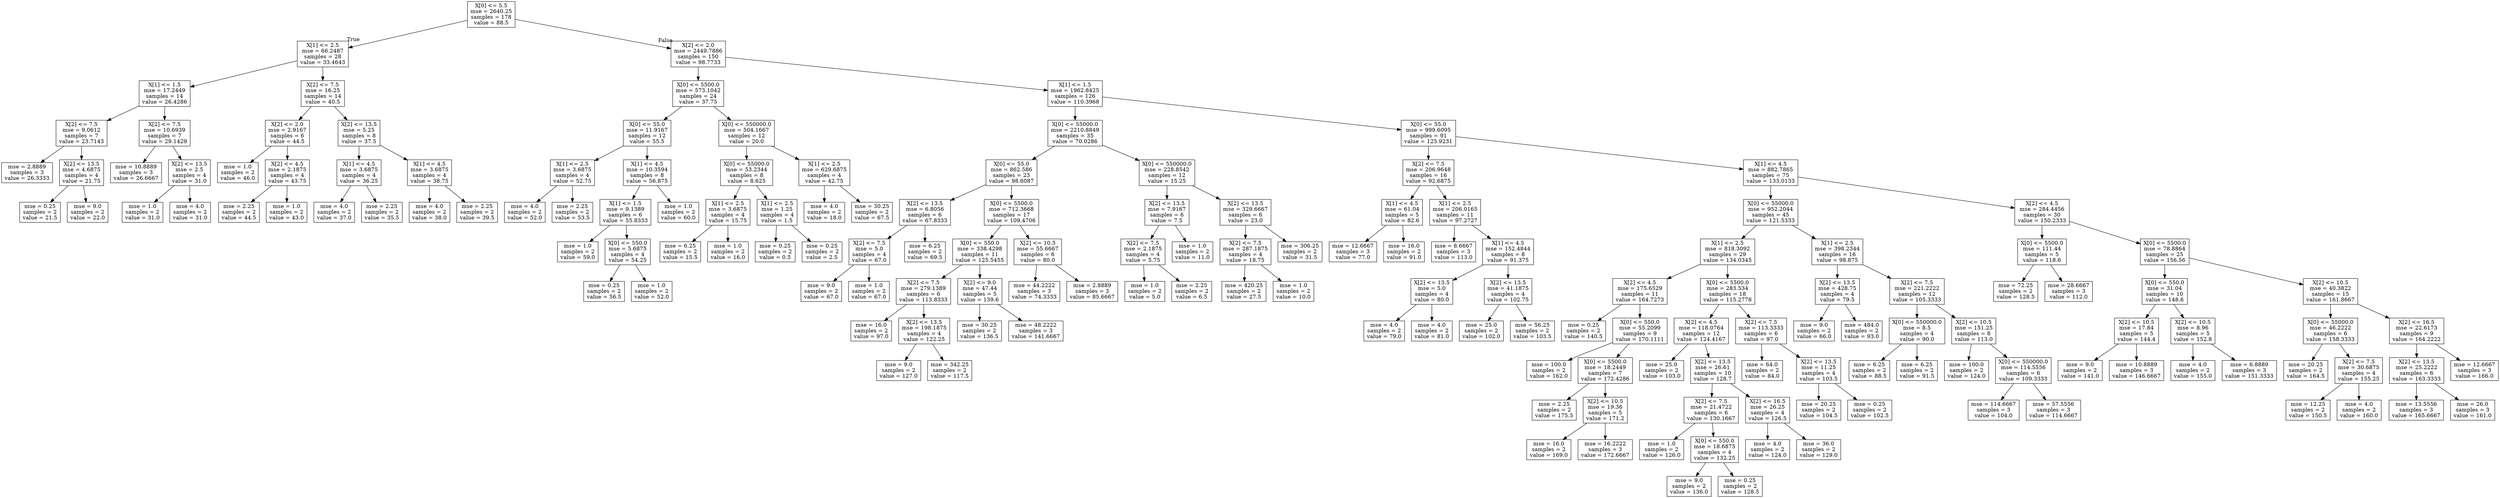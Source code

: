 digraph Tree {
node [shape=box] ;
0 [label="X[0] <= 5.5\nmse = 2640.25\nsamples = 178\nvalue = 88.5"] ;
1 [label="X[1] <= 2.5\nmse = 66.2487\nsamples = 28\nvalue = 33.4643"] ;
0 -> 1 [labeldistance=2.5, labelangle=45, headlabel="True"] ;
2 [label="X[1] <= 1.5\nmse = 17.2449\nsamples = 14\nvalue = 26.4286"] ;
1 -> 2 ;
3 [label="X[2] <= 7.5\nmse = 9.0612\nsamples = 7\nvalue = 23.7143"] ;
2 -> 3 ;
4 [label="mse = 2.8889\nsamples = 3\nvalue = 26.3333"] ;
3 -> 4 ;
5 [label="X[2] <= 13.5\nmse = 4.6875\nsamples = 4\nvalue = 21.75"] ;
3 -> 5 ;
6 [label="mse = 0.25\nsamples = 2\nvalue = 21.5"] ;
5 -> 6 ;
7 [label="mse = 9.0\nsamples = 2\nvalue = 22.0"] ;
5 -> 7 ;
8 [label="X[2] <= 7.5\nmse = 10.6939\nsamples = 7\nvalue = 29.1429"] ;
2 -> 8 ;
9 [label="mse = 10.8889\nsamples = 3\nvalue = 26.6667"] ;
8 -> 9 ;
10 [label="X[2] <= 13.5\nmse = 2.5\nsamples = 4\nvalue = 31.0"] ;
8 -> 10 ;
11 [label="mse = 1.0\nsamples = 2\nvalue = 31.0"] ;
10 -> 11 ;
12 [label="mse = 4.0\nsamples = 2\nvalue = 31.0"] ;
10 -> 12 ;
13 [label="X[2] <= 7.5\nmse = 16.25\nsamples = 14\nvalue = 40.5"] ;
1 -> 13 ;
14 [label="X[2] <= 2.0\nmse = 2.9167\nsamples = 6\nvalue = 44.5"] ;
13 -> 14 ;
15 [label="mse = 1.0\nsamples = 2\nvalue = 46.0"] ;
14 -> 15 ;
16 [label="X[2] <= 4.5\nmse = 2.1875\nsamples = 4\nvalue = 43.75"] ;
14 -> 16 ;
17 [label="mse = 2.25\nsamples = 2\nvalue = 44.5"] ;
16 -> 17 ;
18 [label="mse = 1.0\nsamples = 2\nvalue = 43.0"] ;
16 -> 18 ;
19 [label="X[2] <= 13.5\nmse = 5.25\nsamples = 8\nvalue = 37.5"] ;
13 -> 19 ;
20 [label="X[1] <= 4.5\nmse = 3.6875\nsamples = 4\nvalue = 36.25"] ;
19 -> 20 ;
21 [label="mse = 4.0\nsamples = 2\nvalue = 37.0"] ;
20 -> 21 ;
22 [label="mse = 2.25\nsamples = 2\nvalue = 35.5"] ;
20 -> 22 ;
23 [label="X[1] <= 4.5\nmse = 3.6875\nsamples = 4\nvalue = 38.75"] ;
19 -> 23 ;
24 [label="mse = 4.0\nsamples = 2\nvalue = 38.0"] ;
23 -> 24 ;
25 [label="mse = 2.25\nsamples = 2\nvalue = 39.5"] ;
23 -> 25 ;
26 [label="X[2] <= 2.0\nmse = 2449.7886\nsamples = 150\nvalue = 98.7733"] ;
0 -> 26 [labeldistance=2.5, labelangle=-45, headlabel="False"] ;
27 [label="X[0] <= 5500.0\nmse = 573.1042\nsamples = 24\nvalue = 37.75"] ;
26 -> 27 ;
28 [label="X[0] <= 55.0\nmse = 11.9167\nsamples = 12\nvalue = 55.5"] ;
27 -> 28 ;
29 [label="X[1] <= 2.5\nmse = 3.6875\nsamples = 4\nvalue = 52.75"] ;
28 -> 29 ;
30 [label="mse = 4.0\nsamples = 2\nvalue = 52.0"] ;
29 -> 30 ;
31 [label="mse = 2.25\nsamples = 2\nvalue = 53.5"] ;
29 -> 31 ;
32 [label="X[1] <= 4.5\nmse = 10.3594\nsamples = 8\nvalue = 56.875"] ;
28 -> 32 ;
33 [label="X[1] <= 1.5\nmse = 9.1389\nsamples = 6\nvalue = 55.8333"] ;
32 -> 33 ;
34 [label="mse = 1.0\nsamples = 2\nvalue = 59.0"] ;
33 -> 34 ;
35 [label="X[0] <= 550.0\nmse = 5.6875\nsamples = 4\nvalue = 54.25"] ;
33 -> 35 ;
36 [label="mse = 0.25\nsamples = 2\nvalue = 56.5"] ;
35 -> 36 ;
37 [label="mse = 1.0\nsamples = 2\nvalue = 52.0"] ;
35 -> 37 ;
38 [label="mse = 1.0\nsamples = 2\nvalue = 60.0"] ;
32 -> 38 ;
39 [label="X[0] <= 550000.0\nmse = 504.1667\nsamples = 12\nvalue = 20.0"] ;
27 -> 39 ;
40 [label="X[0] <= 55000.0\nmse = 53.2344\nsamples = 8\nvalue = 8.625"] ;
39 -> 40 ;
41 [label="X[1] <= 2.5\nmse = 3.6875\nsamples = 4\nvalue = 15.75"] ;
40 -> 41 ;
42 [label="mse = 6.25\nsamples = 2\nvalue = 15.5"] ;
41 -> 42 ;
43 [label="mse = 1.0\nsamples = 2\nvalue = 16.0"] ;
41 -> 43 ;
44 [label="X[1] <= 2.5\nmse = 1.25\nsamples = 4\nvalue = 1.5"] ;
40 -> 44 ;
45 [label="mse = 0.25\nsamples = 2\nvalue = 0.5"] ;
44 -> 45 ;
46 [label="mse = 0.25\nsamples = 2\nvalue = 2.5"] ;
44 -> 46 ;
47 [label="X[1] <= 2.5\nmse = 629.6875\nsamples = 4\nvalue = 42.75"] ;
39 -> 47 ;
48 [label="mse = 4.0\nsamples = 2\nvalue = 18.0"] ;
47 -> 48 ;
49 [label="mse = 30.25\nsamples = 2\nvalue = 67.5"] ;
47 -> 49 ;
50 [label="X[1] <= 1.5\nmse = 1962.8425\nsamples = 126\nvalue = 110.3968"] ;
26 -> 50 ;
51 [label="X[0] <= 55000.0\nmse = 2210.8849\nsamples = 35\nvalue = 70.0286"] ;
50 -> 51 ;
52 [label="X[0] <= 55.0\nmse = 862.586\nsamples = 23\nvalue = 98.6087"] ;
51 -> 52 ;
53 [label="X[2] <= 13.5\nmse = 6.8056\nsamples = 6\nvalue = 67.8333"] ;
52 -> 53 ;
54 [label="X[2] <= 7.5\nmse = 5.0\nsamples = 4\nvalue = 67.0"] ;
53 -> 54 ;
55 [label="mse = 9.0\nsamples = 2\nvalue = 67.0"] ;
54 -> 55 ;
56 [label="mse = 1.0\nsamples = 2\nvalue = 67.0"] ;
54 -> 56 ;
57 [label="mse = 6.25\nsamples = 2\nvalue = 69.5"] ;
53 -> 57 ;
58 [label="X[0] <= 5500.0\nmse = 712.3668\nsamples = 17\nvalue = 109.4706"] ;
52 -> 58 ;
59 [label="X[0] <= 550.0\nmse = 338.4298\nsamples = 11\nvalue = 125.5455"] ;
58 -> 59 ;
60 [label="X[2] <= 7.5\nmse = 279.1389\nsamples = 6\nvalue = 113.8333"] ;
59 -> 60 ;
61 [label="mse = 16.0\nsamples = 2\nvalue = 97.0"] ;
60 -> 61 ;
62 [label="X[2] <= 13.5\nmse = 198.1875\nsamples = 4\nvalue = 122.25"] ;
60 -> 62 ;
63 [label="mse = 9.0\nsamples = 2\nvalue = 127.0"] ;
62 -> 63 ;
64 [label="mse = 342.25\nsamples = 2\nvalue = 117.5"] ;
62 -> 64 ;
65 [label="X[2] <= 9.0\nmse = 47.44\nsamples = 5\nvalue = 139.6"] ;
59 -> 65 ;
66 [label="mse = 30.25\nsamples = 2\nvalue = 136.5"] ;
65 -> 66 ;
67 [label="mse = 48.2222\nsamples = 3\nvalue = 141.6667"] ;
65 -> 67 ;
68 [label="X[2] <= 10.5\nmse = 55.6667\nsamples = 6\nvalue = 80.0"] ;
58 -> 68 ;
69 [label="mse = 44.2222\nsamples = 3\nvalue = 74.3333"] ;
68 -> 69 ;
70 [label="mse = 2.8889\nsamples = 3\nvalue = 85.6667"] ;
68 -> 70 ;
71 [label="X[0] <= 550000.0\nmse = 228.8542\nsamples = 12\nvalue = 15.25"] ;
51 -> 71 ;
72 [label="X[2] <= 13.5\nmse = 7.9167\nsamples = 6\nvalue = 7.5"] ;
71 -> 72 ;
73 [label="X[2] <= 7.5\nmse = 2.1875\nsamples = 4\nvalue = 5.75"] ;
72 -> 73 ;
74 [label="mse = 1.0\nsamples = 2\nvalue = 5.0"] ;
73 -> 74 ;
75 [label="mse = 2.25\nsamples = 2\nvalue = 6.5"] ;
73 -> 75 ;
76 [label="mse = 1.0\nsamples = 2\nvalue = 11.0"] ;
72 -> 76 ;
77 [label="X[2] <= 13.5\nmse = 329.6667\nsamples = 6\nvalue = 23.0"] ;
71 -> 77 ;
78 [label="X[2] <= 7.5\nmse = 287.1875\nsamples = 4\nvalue = 18.75"] ;
77 -> 78 ;
79 [label="mse = 420.25\nsamples = 2\nvalue = 27.5"] ;
78 -> 79 ;
80 [label="mse = 1.0\nsamples = 2\nvalue = 10.0"] ;
78 -> 80 ;
81 [label="mse = 306.25\nsamples = 2\nvalue = 31.5"] ;
77 -> 81 ;
82 [label="X[0] <= 55.0\nmse = 999.6095\nsamples = 91\nvalue = 125.9231"] ;
50 -> 82 ;
83 [label="X[2] <= 7.5\nmse = 206.9648\nsamples = 16\nvalue = 92.6875"] ;
82 -> 83 ;
84 [label="X[1] <= 4.5\nmse = 61.04\nsamples = 5\nvalue = 82.6"] ;
83 -> 84 ;
85 [label="mse = 12.6667\nsamples = 3\nvalue = 77.0"] ;
84 -> 85 ;
86 [label="mse = 16.0\nsamples = 2\nvalue = 91.0"] ;
84 -> 86 ;
87 [label="X[1] <= 2.5\nmse = 206.0165\nsamples = 11\nvalue = 97.2727"] ;
83 -> 87 ;
88 [label="mse = 8.6667\nsamples = 3\nvalue = 113.0"] ;
87 -> 88 ;
89 [label="X[1] <= 4.5\nmse = 152.4844\nsamples = 8\nvalue = 91.375"] ;
87 -> 89 ;
90 [label="X[2] <= 13.5\nmse = 5.0\nsamples = 4\nvalue = 80.0"] ;
89 -> 90 ;
91 [label="mse = 4.0\nsamples = 2\nvalue = 79.0"] ;
90 -> 91 ;
92 [label="mse = 4.0\nsamples = 2\nvalue = 81.0"] ;
90 -> 92 ;
93 [label="X[2] <= 13.5\nmse = 41.1875\nsamples = 4\nvalue = 102.75"] ;
89 -> 93 ;
94 [label="mse = 25.0\nsamples = 2\nvalue = 102.0"] ;
93 -> 94 ;
95 [label="mse = 56.25\nsamples = 2\nvalue = 103.5"] ;
93 -> 95 ;
96 [label="X[1] <= 4.5\nmse = 882.7865\nsamples = 75\nvalue = 133.0133"] ;
82 -> 96 ;
97 [label="X[0] <= 55000.0\nmse = 952.2044\nsamples = 45\nvalue = 121.5333"] ;
96 -> 97 ;
98 [label="X[1] <= 2.5\nmse = 818.3092\nsamples = 29\nvalue = 134.0345"] ;
97 -> 98 ;
99 [label="X[2] <= 4.5\nmse = 175.6529\nsamples = 11\nvalue = 164.7273"] ;
98 -> 99 ;
100 [label="mse = 0.25\nsamples = 2\nvalue = 140.5"] ;
99 -> 100 ;
101 [label="X[0] <= 550.0\nmse = 55.2099\nsamples = 9\nvalue = 170.1111"] ;
99 -> 101 ;
102 [label="mse = 100.0\nsamples = 2\nvalue = 162.0"] ;
101 -> 102 ;
103 [label="X[0] <= 5500.0\nmse = 18.2449\nsamples = 7\nvalue = 172.4286"] ;
101 -> 103 ;
104 [label="mse = 2.25\nsamples = 2\nvalue = 175.5"] ;
103 -> 104 ;
105 [label="X[2] <= 10.5\nmse = 19.36\nsamples = 5\nvalue = 171.2"] ;
103 -> 105 ;
106 [label="mse = 16.0\nsamples = 2\nvalue = 169.0"] ;
105 -> 106 ;
107 [label="mse = 16.2222\nsamples = 3\nvalue = 172.6667"] ;
105 -> 107 ;
108 [label="X[0] <= 5500.0\nmse = 283.534\nsamples = 18\nvalue = 115.2778"] ;
98 -> 108 ;
109 [label="X[2] <= 4.5\nmse = 118.0764\nsamples = 12\nvalue = 124.4167"] ;
108 -> 109 ;
110 [label="mse = 25.0\nsamples = 2\nvalue = 103.0"] ;
109 -> 110 ;
111 [label="X[2] <= 13.5\nmse = 26.61\nsamples = 10\nvalue = 128.7"] ;
109 -> 111 ;
112 [label="X[2] <= 7.5\nmse = 21.4722\nsamples = 6\nvalue = 130.1667"] ;
111 -> 112 ;
113 [label="mse = 1.0\nsamples = 2\nvalue = 126.0"] ;
112 -> 113 ;
114 [label="X[0] <= 550.0\nmse = 18.6875\nsamples = 4\nvalue = 132.25"] ;
112 -> 114 ;
115 [label="mse = 9.0\nsamples = 2\nvalue = 136.0"] ;
114 -> 115 ;
116 [label="mse = 0.25\nsamples = 2\nvalue = 128.5"] ;
114 -> 116 ;
117 [label="X[2] <= 16.5\nmse = 26.25\nsamples = 4\nvalue = 126.5"] ;
111 -> 117 ;
118 [label="mse = 4.0\nsamples = 2\nvalue = 124.0"] ;
117 -> 118 ;
119 [label="mse = 36.0\nsamples = 2\nvalue = 129.0"] ;
117 -> 119 ;
120 [label="X[2] <= 7.5\nmse = 113.3333\nsamples = 6\nvalue = 97.0"] ;
108 -> 120 ;
121 [label="mse = 64.0\nsamples = 2\nvalue = 84.0"] ;
120 -> 121 ;
122 [label="X[2] <= 13.5\nmse = 11.25\nsamples = 4\nvalue = 103.5"] ;
120 -> 122 ;
123 [label="mse = 20.25\nsamples = 2\nvalue = 104.5"] ;
122 -> 123 ;
124 [label="mse = 0.25\nsamples = 2\nvalue = 102.5"] ;
122 -> 124 ;
125 [label="X[1] <= 2.5\nmse = 398.2344\nsamples = 16\nvalue = 98.875"] ;
97 -> 125 ;
126 [label="X[2] <= 13.5\nmse = 428.75\nsamples = 4\nvalue = 79.5"] ;
125 -> 126 ;
127 [label="mse = 9.0\nsamples = 2\nvalue = 66.0"] ;
126 -> 127 ;
128 [label="mse = 484.0\nsamples = 2\nvalue = 93.0"] ;
126 -> 128 ;
129 [label="X[2] <= 7.5\nmse = 221.2222\nsamples = 12\nvalue = 105.3333"] ;
125 -> 129 ;
130 [label="X[0] <= 550000.0\nmse = 8.5\nsamples = 4\nvalue = 90.0"] ;
129 -> 130 ;
131 [label="mse = 6.25\nsamples = 2\nvalue = 88.5"] ;
130 -> 131 ;
132 [label="mse = 6.25\nsamples = 2\nvalue = 91.5"] ;
130 -> 132 ;
133 [label="X[2] <= 10.5\nmse = 151.25\nsamples = 8\nvalue = 113.0"] ;
129 -> 133 ;
134 [label="mse = 100.0\nsamples = 2\nvalue = 124.0"] ;
133 -> 134 ;
135 [label="X[0] <= 550000.0\nmse = 114.5556\nsamples = 6\nvalue = 109.3333"] ;
133 -> 135 ;
136 [label="mse = 114.6667\nsamples = 3\nvalue = 104.0"] ;
135 -> 136 ;
137 [label="mse = 57.5556\nsamples = 3\nvalue = 114.6667"] ;
135 -> 137 ;
138 [label="X[2] <= 4.5\nmse = 284.4456\nsamples = 30\nvalue = 150.2333"] ;
96 -> 138 ;
139 [label="X[0] <= 5500.0\nmse = 111.44\nsamples = 5\nvalue = 118.6"] ;
138 -> 139 ;
140 [label="mse = 72.25\nsamples = 2\nvalue = 128.5"] ;
139 -> 140 ;
141 [label="mse = 28.6667\nsamples = 3\nvalue = 112.0"] ;
139 -> 141 ;
142 [label="X[0] <= 5500.0\nmse = 78.8864\nsamples = 25\nvalue = 156.56"] ;
138 -> 142 ;
143 [label="X[0] <= 550.0\nmse = 31.04\nsamples = 10\nvalue = 148.6"] ;
142 -> 143 ;
144 [label="X[2] <= 10.5\nmse = 17.84\nsamples = 5\nvalue = 144.4"] ;
143 -> 144 ;
145 [label="mse = 9.0\nsamples = 2\nvalue = 141.0"] ;
144 -> 145 ;
146 [label="mse = 10.8889\nsamples = 3\nvalue = 146.6667"] ;
144 -> 146 ;
147 [label="X[2] <= 10.5\nmse = 8.96\nsamples = 5\nvalue = 152.8"] ;
143 -> 147 ;
148 [label="mse = 4.0\nsamples = 2\nvalue = 155.0"] ;
147 -> 148 ;
149 [label="mse = 6.8889\nsamples = 3\nvalue = 151.3333"] ;
147 -> 149 ;
150 [label="X[2] <= 10.5\nmse = 40.3822\nsamples = 15\nvalue = 161.8667"] ;
142 -> 150 ;
151 [label="X[0] <= 55000.0\nmse = 46.2222\nsamples = 6\nvalue = 158.3333"] ;
150 -> 151 ;
152 [label="mse = 20.25\nsamples = 2\nvalue = 164.5"] ;
151 -> 152 ;
153 [label="X[2] <= 7.5\nmse = 30.6875\nsamples = 4\nvalue = 155.25"] ;
151 -> 153 ;
154 [label="mse = 12.25\nsamples = 2\nvalue = 150.5"] ;
153 -> 154 ;
155 [label="mse = 4.0\nsamples = 2\nvalue = 160.0"] ;
153 -> 155 ;
156 [label="X[2] <= 16.5\nmse = 22.6173\nsamples = 9\nvalue = 164.2222"] ;
150 -> 156 ;
157 [label="X[2] <= 13.5\nmse = 25.2222\nsamples = 6\nvalue = 163.3333"] ;
156 -> 157 ;
158 [label="mse = 13.5556\nsamples = 3\nvalue = 165.6667"] ;
157 -> 158 ;
159 [label="mse = 26.0\nsamples = 3\nvalue = 161.0"] ;
157 -> 159 ;
160 [label="mse = 12.6667\nsamples = 3\nvalue = 166.0"] ;
156 -> 160 ;
}